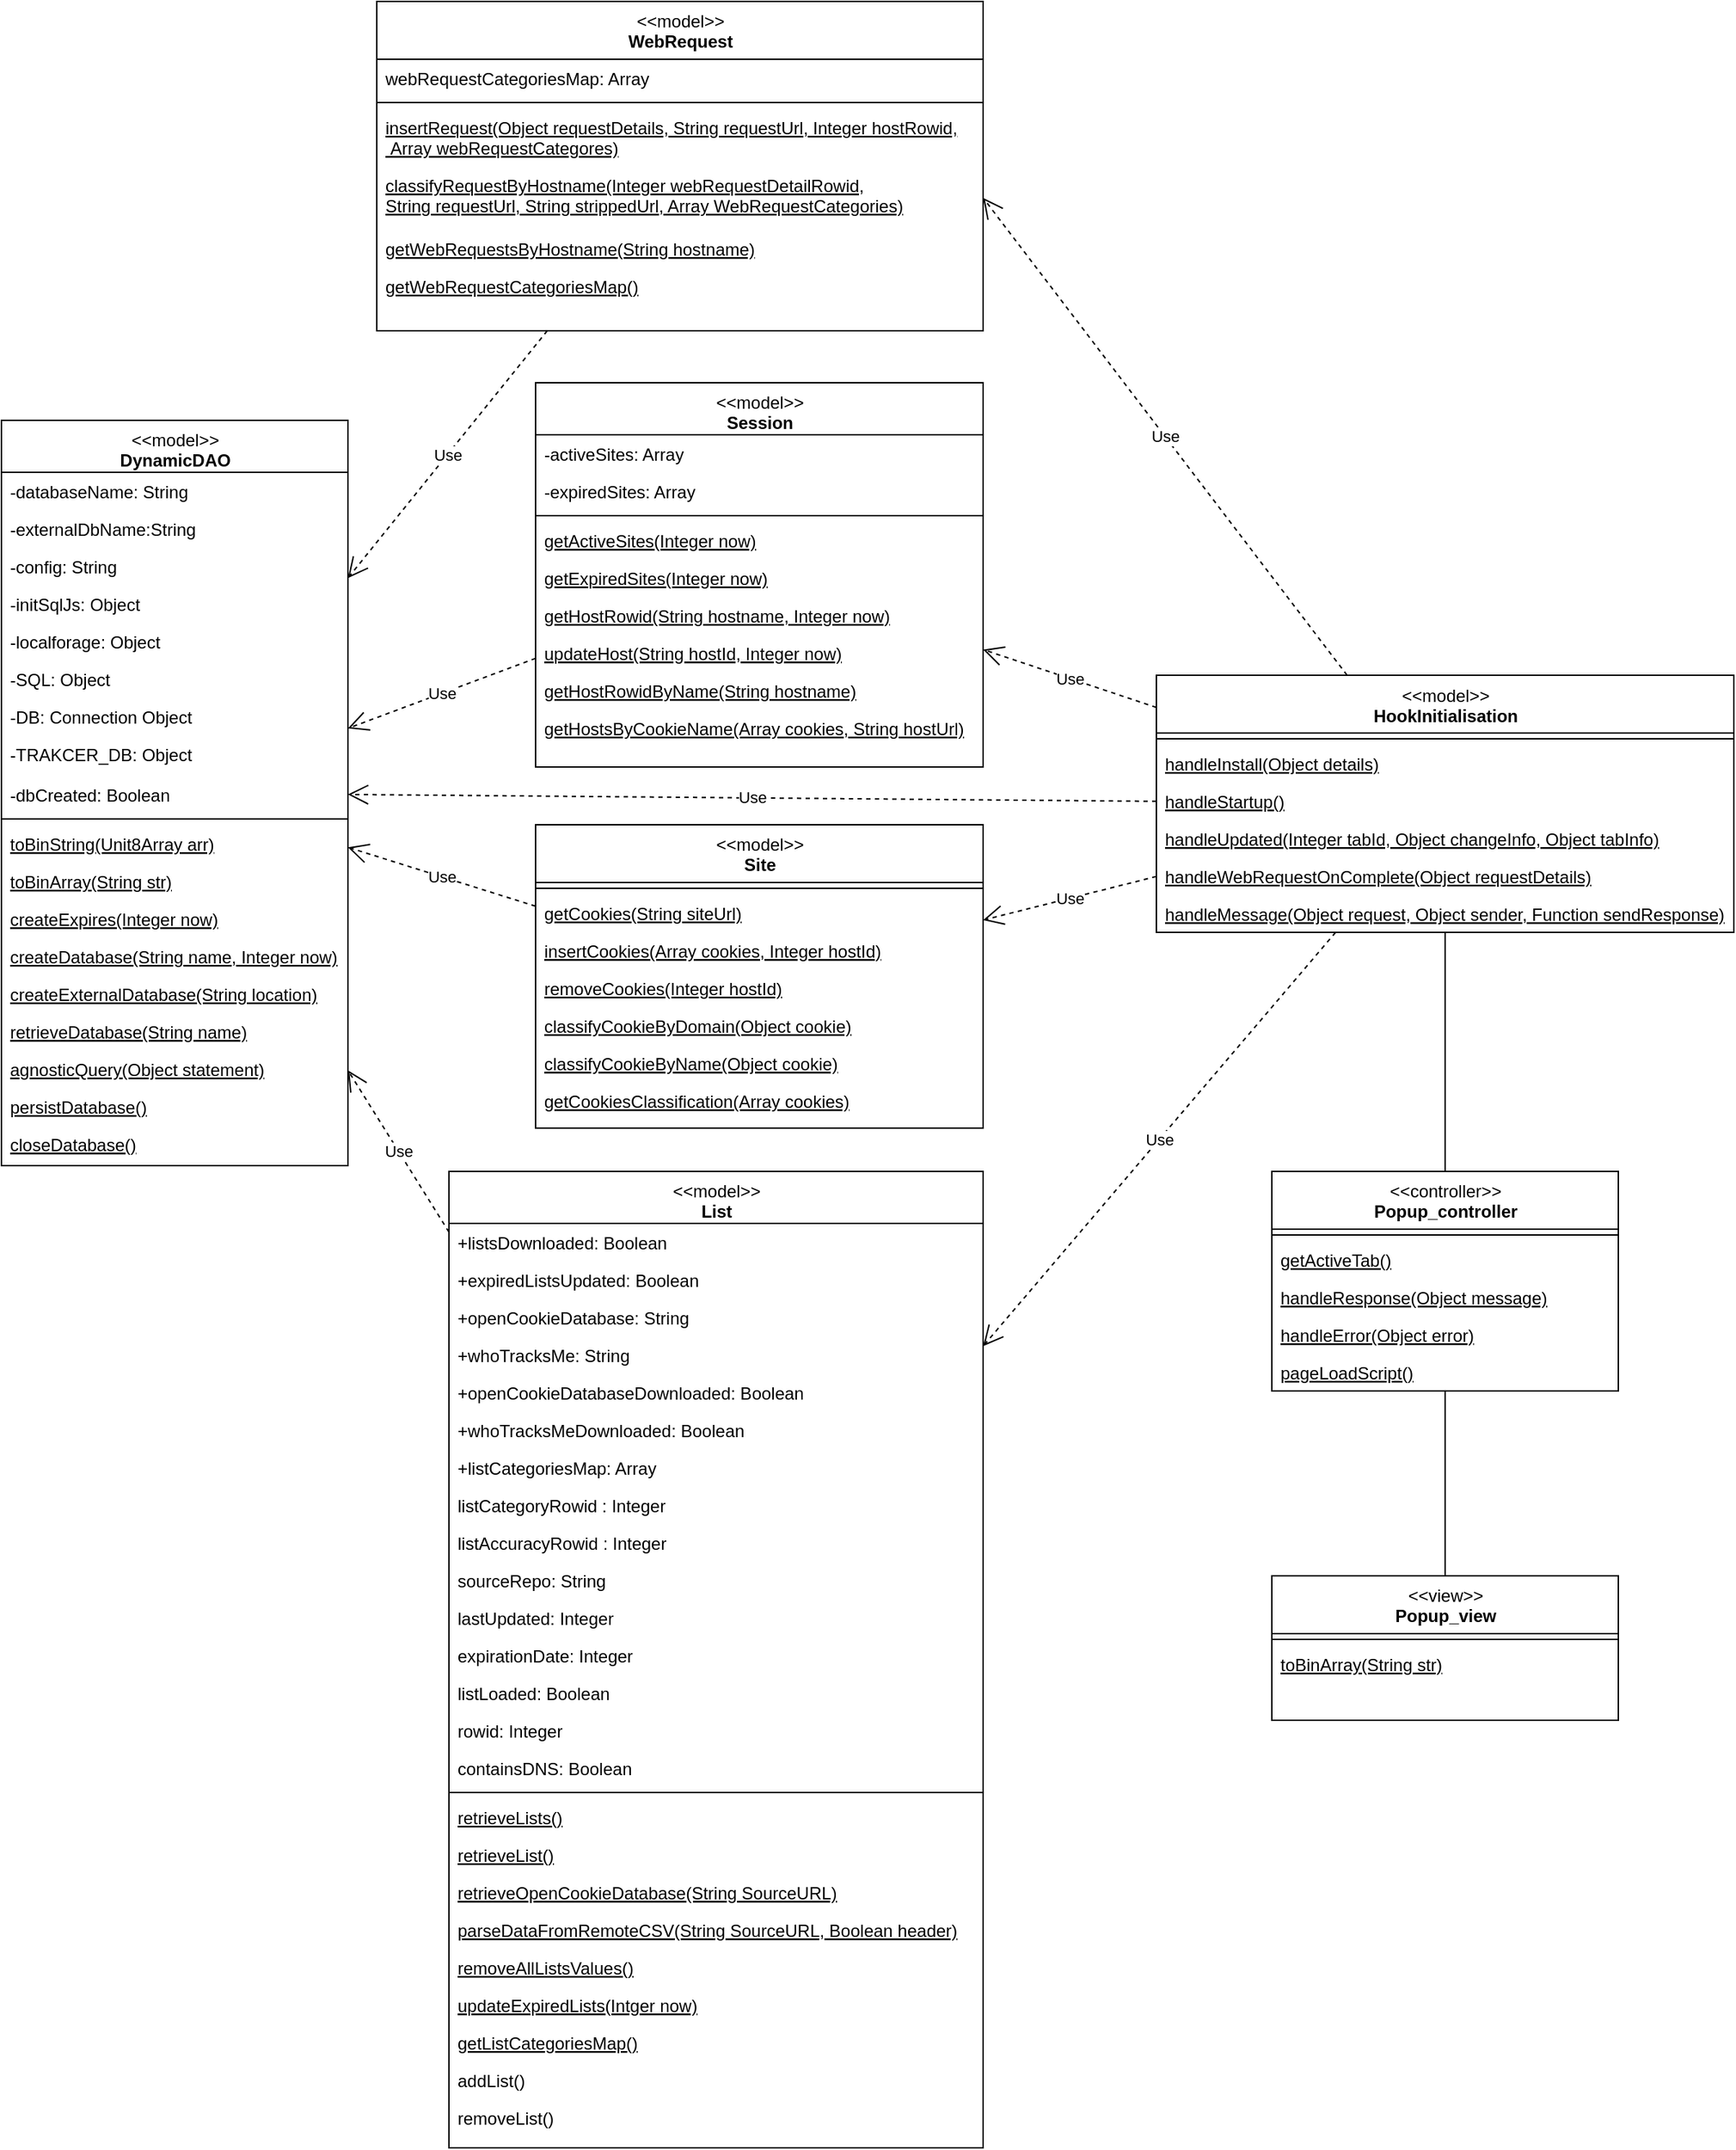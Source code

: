 <mxfile version="14.5.1" type="device"><diagram id="C5RBs43oDa-KdzZeNtuy" name="Page-1"><mxGraphModel dx="3197" dy="2529" grid="1" gridSize="10" guides="1" tooltips="1" connect="1" arrows="1" fold="1" page="1" pageScale="1" pageWidth="827" pageHeight="1169" math="0" shadow="0"><root><mxCell id="WIyWlLk6GJQsqaUBKTNV-0"/><mxCell id="WIyWlLk6GJQsqaUBKTNV-1" parent="WIyWlLk6GJQsqaUBKTNV-0"/><mxCell id="40SnxIBajEHNu3OQ7Fp2-0" value="&amp;lt;&amp;lt;model&amp;gt;&amp;gt;&lt;br&gt;&lt;b&gt;List&lt;/b&gt;" style="swimlane;fontStyle=0;align=center;verticalAlign=top;childLayout=stackLayout;horizontal=1;startSize=36;horizontalStack=0;resizeParent=1;resizeLast=0;collapsible=1;marginBottom=0;rounded=0;shadow=0;strokeWidth=1;html=1;" parent="WIyWlLk6GJQsqaUBKTNV-1" vertex="1"><mxGeometry x="-130" y="560" width="370" height="676" as="geometry"><mxRectangle x="550" y="140" width="160" height="26" as="alternateBounds"/></mxGeometry></mxCell><mxCell id="40SnxIBajEHNu3OQ7Fp2-1" value="+listsDownloaded: Boolean" style="text;align=left;verticalAlign=top;spacingLeft=4;spacingRight=4;overflow=hidden;rotatable=0;points=[[0,0.5],[1,0.5]];portConstraint=eastwest;" parent="40SnxIBajEHNu3OQ7Fp2-0" vertex="1"><mxGeometry y="36" width="370" height="26" as="geometry"/></mxCell><mxCell id="ln08hd-s1slxS4_oEcxe-1" value="+expiredListsUpdated: Boolean" style="text;align=left;verticalAlign=top;spacingLeft=4;spacingRight=4;overflow=hidden;rotatable=0;points=[[0,0.5],[1,0.5]];portConstraint=eastwest;" parent="40SnxIBajEHNu3OQ7Fp2-0" vertex="1"><mxGeometry y="62" width="370" height="26" as="geometry"/></mxCell><mxCell id="ln08hd-s1slxS4_oEcxe-0" value="+openCookieDatabase: String" style="text;align=left;verticalAlign=top;spacingLeft=4;spacingRight=4;overflow=hidden;rotatable=0;points=[[0,0.5],[1,0.5]];portConstraint=eastwest;" parent="40SnxIBajEHNu3OQ7Fp2-0" vertex="1"><mxGeometry y="88" width="370" height="26" as="geometry"/></mxCell><mxCell id="40SnxIBajEHNu3OQ7Fp2-2" value="+whoTracksMe: String" style="text;align=left;verticalAlign=top;spacingLeft=4;spacingRight=4;overflow=hidden;rotatable=0;points=[[0,0.5],[1,0.5]];portConstraint=eastwest;rounded=0;shadow=0;html=0;" parent="40SnxIBajEHNu3OQ7Fp2-0" vertex="1"><mxGeometry y="114" width="370" height="26" as="geometry"/></mxCell><mxCell id="ln08hd-s1slxS4_oEcxe-3" value="+openCookieDatabaseDownloaded: Boolean" style="text;align=left;verticalAlign=top;spacingLeft=4;spacingRight=4;overflow=hidden;rotatable=0;points=[[0,0.5],[1,0.5]];portConstraint=eastwest;rounded=0;shadow=0;html=0;" parent="40SnxIBajEHNu3OQ7Fp2-0" vertex="1"><mxGeometry y="140" width="370" height="26" as="geometry"/></mxCell><mxCell id="40SnxIBajEHNu3OQ7Fp2-3" value="+whoTracksMeDownloaded: Boolean" style="text;align=left;verticalAlign=top;spacingLeft=4;spacingRight=4;overflow=hidden;rotatable=0;points=[[0,0.5],[1,0.5]];portConstraint=eastwest;rounded=0;shadow=0;html=0;" parent="40SnxIBajEHNu3OQ7Fp2-0" vertex="1"><mxGeometry y="166" width="370" height="26" as="geometry"/></mxCell><mxCell id="ln08hd-s1slxS4_oEcxe-4" value="+listCategoriesMap: Array" style="text;align=left;verticalAlign=top;spacingLeft=4;spacingRight=4;overflow=hidden;rotatable=0;points=[[0,0.5],[1,0.5]];portConstraint=eastwest;rounded=0;shadow=0;html=0;" parent="40SnxIBajEHNu3OQ7Fp2-0" vertex="1"><mxGeometry y="192" width="370" height="26" as="geometry"/></mxCell><mxCell id="ln08hd-s1slxS4_oEcxe-29" value="listCategoryRowid : Integer" style="text;align=left;verticalAlign=top;spacingLeft=4;spacingRight=4;overflow=hidden;rotatable=0;points=[[0,0.5],[1,0.5]];portConstraint=eastwest;rounded=0;shadow=0;html=0;" parent="40SnxIBajEHNu3OQ7Fp2-0" vertex="1"><mxGeometry y="218" width="370" height="26" as="geometry"/></mxCell><mxCell id="ln08hd-s1slxS4_oEcxe-30" value="listAccuracyRowid : Integer" style="text;align=left;verticalAlign=top;spacingLeft=4;spacingRight=4;overflow=hidden;rotatable=0;points=[[0,0.5],[1,0.5]];portConstraint=eastwest;rounded=0;shadow=0;html=0;" parent="40SnxIBajEHNu3OQ7Fp2-0" vertex="1"><mxGeometry y="244" width="370" height="26" as="geometry"/></mxCell><mxCell id="ln08hd-s1slxS4_oEcxe-31" value="sourceRepo: String" style="text;align=left;verticalAlign=top;spacingLeft=4;spacingRight=4;overflow=hidden;rotatable=0;points=[[0,0.5],[1,0.5]];portConstraint=eastwest;rounded=0;shadow=0;html=0;" parent="40SnxIBajEHNu3OQ7Fp2-0" vertex="1"><mxGeometry y="270" width="370" height="26" as="geometry"/></mxCell><mxCell id="ln08hd-s1slxS4_oEcxe-32" value="lastUpdated: Integer" style="text;align=left;verticalAlign=top;spacingLeft=4;spacingRight=4;overflow=hidden;rotatable=0;points=[[0,0.5],[1,0.5]];portConstraint=eastwest;rounded=0;shadow=0;html=0;" parent="40SnxIBajEHNu3OQ7Fp2-0" vertex="1"><mxGeometry y="296" width="370" height="26" as="geometry"/></mxCell><mxCell id="ln08hd-s1slxS4_oEcxe-33" value="expirationDate: Integer" style="text;align=left;verticalAlign=top;spacingLeft=4;spacingRight=4;overflow=hidden;rotatable=0;points=[[0,0.5],[1,0.5]];portConstraint=eastwest;rounded=0;shadow=0;html=0;" parent="40SnxIBajEHNu3OQ7Fp2-0" vertex="1"><mxGeometry y="322" width="370" height="26" as="geometry"/></mxCell><mxCell id="ln08hd-s1slxS4_oEcxe-34" value="listLoaded: Boolean" style="text;align=left;verticalAlign=top;spacingLeft=4;spacingRight=4;overflow=hidden;rotatable=0;points=[[0,0.5],[1,0.5]];portConstraint=eastwest;rounded=0;shadow=0;html=0;" parent="40SnxIBajEHNu3OQ7Fp2-0" vertex="1"><mxGeometry y="348" width="370" height="26" as="geometry"/></mxCell><mxCell id="ln08hd-s1slxS4_oEcxe-35" value="rowid: Integer" style="text;align=left;verticalAlign=top;spacingLeft=4;spacingRight=4;overflow=hidden;rotatable=0;points=[[0,0.5],[1,0.5]];portConstraint=eastwest;rounded=0;shadow=0;html=0;" parent="40SnxIBajEHNu3OQ7Fp2-0" vertex="1"><mxGeometry y="374" width="370" height="26" as="geometry"/></mxCell><mxCell id="ln08hd-s1slxS4_oEcxe-36" value="containsDNS: Boolean" style="text;align=left;verticalAlign=top;spacingLeft=4;spacingRight=4;overflow=hidden;rotatable=0;points=[[0,0.5],[1,0.5]];portConstraint=eastwest;rounded=0;shadow=0;html=0;" parent="40SnxIBajEHNu3OQ7Fp2-0" vertex="1"><mxGeometry y="400" width="370" height="26" as="geometry"/></mxCell><mxCell id="40SnxIBajEHNu3OQ7Fp2-6" value="" style="line;html=1;strokeWidth=1;align=left;verticalAlign=middle;spacingTop=-1;spacingLeft=3;spacingRight=3;rotatable=0;labelPosition=right;points=[];portConstraint=eastwest;" parent="40SnxIBajEHNu3OQ7Fp2-0" vertex="1"><mxGeometry y="426" width="370" height="8" as="geometry"/></mxCell><mxCell id="40SnxIBajEHNu3OQ7Fp2-7" value="retrieveLists()" style="text;align=left;verticalAlign=top;spacingLeft=4;spacingRight=4;overflow=hidden;rotatable=0;points=[[0,0.5],[1,0.5]];portConstraint=eastwest;fontStyle=4" parent="40SnxIBajEHNu3OQ7Fp2-0" vertex="1"><mxGeometry y="434" width="370" height="26" as="geometry"/></mxCell><mxCell id="40SnxIBajEHNu3OQ7Fp2-9" value="retrieveList()" style="text;align=left;verticalAlign=top;spacingLeft=4;spacingRight=4;overflow=hidden;rotatable=0;points=[[0,0.5],[1,0.5]];portConstraint=eastwest;fontStyle=4" parent="40SnxIBajEHNu3OQ7Fp2-0" vertex="1"><mxGeometry y="460" width="370" height="26" as="geometry"/></mxCell><mxCell id="ln08hd-s1slxS4_oEcxe-5" value="retrieveOpenCookieDatabase(String SourceURL)" style="text;align=left;verticalAlign=top;spacingLeft=4;spacingRight=4;overflow=hidden;rotatable=0;points=[[0,0.5],[1,0.5]];portConstraint=eastwest;fontStyle=4" parent="40SnxIBajEHNu3OQ7Fp2-0" vertex="1"><mxGeometry y="486" width="370" height="26" as="geometry"/></mxCell><mxCell id="40SnxIBajEHNu3OQ7Fp2-8" value="parseDataFromRemoteCSV(String SourceURL, Boolean header)" style="text;align=left;verticalAlign=top;spacingLeft=4;spacingRight=4;overflow=hidden;rotatable=0;points=[[0,0.5],[1,0.5]];portConstraint=eastwest;fontStyle=4" parent="40SnxIBajEHNu3OQ7Fp2-0" vertex="1"><mxGeometry y="512" width="370" height="26" as="geometry"/></mxCell><mxCell id="ln08hd-s1slxS4_oEcxe-6" value="removeAllListsValues()" style="text;align=left;verticalAlign=top;spacingLeft=4;spacingRight=4;overflow=hidden;rotatable=0;points=[[0,0.5],[1,0.5]];portConstraint=eastwest;fontStyle=4" parent="40SnxIBajEHNu3OQ7Fp2-0" vertex="1"><mxGeometry y="538" width="370" height="26" as="geometry"/></mxCell><mxCell id="40SnxIBajEHNu3OQ7Fp2-10" value="updateExpiredLists(Intger now)" style="text;align=left;verticalAlign=top;spacingLeft=4;spacingRight=4;overflow=hidden;rotatable=0;points=[[0,0.5],[1,0.5]];portConstraint=eastwest;fontStyle=4" parent="40SnxIBajEHNu3OQ7Fp2-0" vertex="1"><mxGeometry y="564" width="370" height="26" as="geometry"/></mxCell><mxCell id="40SnxIBajEHNu3OQ7Fp2-12" value="getListCategoriesMap()" style="text;align=left;verticalAlign=top;spacingLeft=4;spacingRight=4;overflow=hidden;rotatable=0;points=[[0,0.5],[1,0.5]];portConstraint=eastwest;fontStyle=4" parent="40SnxIBajEHNu3OQ7Fp2-0" vertex="1"><mxGeometry y="590" width="370" height="26" as="geometry"/></mxCell><mxCell id="ln08hd-s1slxS4_oEcxe-7" value="addList()" style="text;align=left;verticalAlign=top;spacingLeft=4;spacingRight=4;overflow=hidden;rotatable=0;points=[[0,0.5],[1,0.5]];portConstraint=eastwest;fontStyle=0" parent="40SnxIBajEHNu3OQ7Fp2-0" vertex="1"><mxGeometry y="616" width="370" height="26" as="geometry"/></mxCell><mxCell id="ln08hd-s1slxS4_oEcxe-8" value="removeList()" style="text;align=left;verticalAlign=top;spacingLeft=4;spacingRight=4;overflow=hidden;rotatable=0;points=[[0,0.5],[1,0.5]];portConstraint=eastwest;fontStyle=0" parent="40SnxIBajEHNu3OQ7Fp2-0" vertex="1"><mxGeometry y="642" width="370" height="26" as="geometry"/></mxCell><mxCell id="ln08hd-s1slxS4_oEcxe-9" value="&amp;lt;&amp;lt;model&amp;gt;&amp;gt;&lt;br&gt;&lt;b&gt;DynamicDAO&lt;/b&gt;" style="swimlane;fontStyle=0;align=center;verticalAlign=top;childLayout=stackLayout;horizontal=1;startSize=36;horizontalStack=0;resizeParent=1;resizeLast=0;collapsible=1;marginBottom=0;rounded=0;shadow=0;strokeWidth=1;html=1;" parent="WIyWlLk6GJQsqaUBKTNV-1" vertex="1"><mxGeometry x="-440" y="40" width="240" height="516" as="geometry"><mxRectangle x="550" y="140" width="160" height="26" as="alternateBounds"/></mxGeometry></mxCell><mxCell id="ln08hd-s1slxS4_oEcxe-10" value="-databaseName: String" style="text;align=left;verticalAlign=top;spacingLeft=4;spacingRight=4;overflow=hidden;rotatable=0;points=[[0,0.5],[1,0.5]];portConstraint=eastwest;" parent="ln08hd-s1slxS4_oEcxe-9" vertex="1"><mxGeometry y="36" width="240" height="26" as="geometry"/></mxCell><mxCell id="ln08hd-s1slxS4_oEcxe-11" value="-externalDbName:String" style="text;align=left;verticalAlign=top;spacingLeft=4;spacingRight=4;overflow=hidden;rotatable=0;points=[[0,0.5],[1,0.5]];portConstraint=eastwest;" parent="ln08hd-s1slxS4_oEcxe-9" vertex="1"><mxGeometry y="62" width="240" height="26" as="geometry"/></mxCell><mxCell id="ln08hd-s1slxS4_oEcxe-12" value="-config: String" style="text;align=left;verticalAlign=top;spacingLeft=4;spacingRight=4;overflow=hidden;rotatable=0;points=[[0,0.5],[1,0.5]];portConstraint=eastwest;" parent="ln08hd-s1slxS4_oEcxe-9" vertex="1"><mxGeometry y="88" width="240" height="26" as="geometry"/></mxCell><mxCell id="ln08hd-s1slxS4_oEcxe-13" value="-initSqlJs: Object" style="text;align=left;verticalAlign=top;spacingLeft=4;spacingRight=4;overflow=hidden;rotatable=0;points=[[0,0.5],[1,0.5]];portConstraint=eastwest;rounded=0;shadow=0;html=0;" parent="ln08hd-s1slxS4_oEcxe-9" vertex="1"><mxGeometry y="114" width="240" height="26" as="geometry"/></mxCell><mxCell id="ln08hd-s1slxS4_oEcxe-14" value="-localforage: Object" style="text;align=left;verticalAlign=top;spacingLeft=4;spacingRight=4;overflow=hidden;rotatable=0;points=[[0,0.5],[1,0.5]];portConstraint=eastwest;rounded=0;shadow=0;html=0;" parent="ln08hd-s1slxS4_oEcxe-9" vertex="1"><mxGeometry y="140" width="240" height="26" as="geometry"/></mxCell><mxCell id="ln08hd-s1slxS4_oEcxe-15" value="-SQL: Object" style="text;align=left;verticalAlign=top;spacingLeft=4;spacingRight=4;overflow=hidden;rotatable=0;points=[[0,0.5],[1,0.5]];portConstraint=eastwest;rounded=0;shadow=0;html=0;" parent="ln08hd-s1slxS4_oEcxe-9" vertex="1"><mxGeometry y="166" width="240" height="26" as="geometry"/></mxCell><mxCell id="ln08hd-s1slxS4_oEcxe-16" value="-DB: Connection Object" style="text;align=left;verticalAlign=top;spacingLeft=4;spacingRight=4;overflow=hidden;rotatable=0;points=[[0,0.5],[1,0.5]];portConstraint=eastwest;rounded=0;shadow=0;html=0;" parent="ln08hd-s1slxS4_oEcxe-9" vertex="1"><mxGeometry y="192" width="240" height="26" as="geometry"/></mxCell><mxCell id="ln08hd-s1slxS4_oEcxe-17" value="-TRAKCER_DB: Object" style="text;align=left;verticalAlign=top;spacingLeft=4;spacingRight=4;overflow=hidden;rotatable=0;points=[[0,0.5],[1,0.5]];portConstraint=eastwest;rounded=0;shadow=0;html=0;" parent="ln08hd-s1slxS4_oEcxe-9" vertex="1"><mxGeometry y="218" width="240" height="28" as="geometry"/></mxCell><mxCell id="ln08hd-s1slxS4_oEcxe-18" value="-dbCreated: Boolean" style="text;align=left;verticalAlign=top;spacingLeft=4;spacingRight=4;overflow=hidden;rotatable=0;points=[[0,0.5],[1,0.5]];portConstraint=eastwest;rounded=0;shadow=0;html=0;" parent="ln08hd-s1slxS4_oEcxe-9" vertex="1"><mxGeometry y="246" width="240" height="26" as="geometry"/></mxCell><mxCell id="ln08hd-s1slxS4_oEcxe-19" value="" style="line;html=1;strokeWidth=1;align=left;verticalAlign=middle;spacingTop=-1;spacingLeft=3;spacingRight=3;rotatable=0;labelPosition=right;points=[];portConstraint=eastwest;" parent="ln08hd-s1slxS4_oEcxe-9" vertex="1"><mxGeometry y="272" width="240" height="8" as="geometry"/></mxCell><mxCell id="ln08hd-s1slxS4_oEcxe-20" value="toBinString(Unit8Array arr)" style="text;align=left;verticalAlign=top;spacingLeft=4;spacingRight=4;overflow=hidden;rotatable=0;points=[[0,0.5],[1,0.5]];portConstraint=eastwest;fontStyle=4" parent="ln08hd-s1slxS4_oEcxe-9" vertex="1"><mxGeometry y="280" width="240" height="26" as="geometry"/></mxCell><mxCell id="ln08hd-s1slxS4_oEcxe-21" value="toBinArray(String str)" style="text;align=left;verticalAlign=top;spacingLeft=4;spacingRight=4;overflow=hidden;rotatable=0;points=[[0,0.5],[1,0.5]];portConstraint=eastwest;fontStyle=4" parent="ln08hd-s1slxS4_oEcxe-9" vertex="1"><mxGeometry y="306" width="240" height="26" as="geometry"/></mxCell><mxCell id="ln08hd-s1slxS4_oEcxe-22" value="createExpires(Integer now)" style="text;align=left;verticalAlign=top;spacingLeft=4;spacingRight=4;overflow=hidden;rotatable=0;points=[[0,0.5],[1,0.5]];portConstraint=eastwest;fontStyle=4" parent="ln08hd-s1slxS4_oEcxe-9" vertex="1"><mxGeometry y="332" width="240" height="26" as="geometry"/></mxCell><mxCell id="ln08hd-s1slxS4_oEcxe-23" value="createDatabase(String name, Integer now)" style="text;align=left;verticalAlign=top;spacingLeft=4;spacingRight=4;overflow=hidden;rotatable=0;points=[[0,0.5],[1,0.5]];portConstraint=eastwest;fontStyle=4" parent="ln08hd-s1slxS4_oEcxe-9" vertex="1"><mxGeometry y="358" width="240" height="26" as="geometry"/></mxCell><mxCell id="ln08hd-s1slxS4_oEcxe-24" value="createExternalDatabase(String location)" style="text;align=left;verticalAlign=top;spacingLeft=4;spacingRight=4;overflow=hidden;rotatable=0;points=[[0,0.5],[1,0.5]];portConstraint=eastwest;fontStyle=4" parent="ln08hd-s1slxS4_oEcxe-9" vertex="1"><mxGeometry y="384" width="240" height="26" as="geometry"/></mxCell><mxCell id="ln08hd-s1slxS4_oEcxe-25" value="retrieveDatabase(String name)" style="text;align=left;verticalAlign=top;spacingLeft=4;spacingRight=4;overflow=hidden;rotatable=0;points=[[0,0.5],[1,0.5]];portConstraint=eastwest;fontStyle=4" parent="ln08hd-s1slxS4_oEcxe-9" vertex="1"><mxGeometry y="410" width="240" height="26" as="geometry"/></mxCell><mxCell id="ln08hd-s1slxS4_oEcxe-26" value="agnosticQuery(Object statement)" style="text;align=left;verticalAlign=top;spacingLeft=4;spacingRight=4;overflow=hidden;rotatable=0;points=[[0,0.5],[1,0.5]];portConstraint=eastwest;fontStyle=4" parent="ln08hd-s1slxS4_oEcxe-9" vertex="1"><mxGeometry y="436" width="240" height="26" as="geometry"/></mxCell><mxCell id="ln08hd-s1slxS4_oEcxe-27" value="persistDatabase()" style="text;align=left;verticalAlign=top;spacingLeft=4;spacingRight=4;overflow=hidden;rotatable=0;points=[[0,0.5],[1,0.5]];portConstraint=eastwest;fontStyle=4" parent="ln08hd-s1slxS4_oEcxe-9" vertex="1"><mxGeometry y="462" width="240" height="26" as="geometry"/></mxCell><mxCell id="ln08hd-s1slxS4_oEcxe-28" value="closeDatabase()" style="text;align=left;verticalAlign=top;spacingLeft=4;spacingRight=4;overflow=hidden;rotatable=0;points=[[0,0.5],[1,0.5]];portConstraint=eastwest;fontStyle=4" parent="ln08hd-s1slxS4_oEcxe-9" vertex="1"><mxGeometry y="488" width="240" height="26" as="geometry"/></mxCell><mxCell id="ln08hd-s1slxS4_oEcxe-37" value="&amp;lt;&amp;lt;model&amp;gt;&amp;gt;&lt;br&gt;&lt;b&gt;Session&lt;/b&gt;" style="swimlane;fontStyle=0;align=center;verticalAlign=top;childLayout=stackLayout;horizontal=1;startSize=36;horizontalStack=0;resizeParent=1;resizeLast=0;collapsible=1;marginBottom=0;rounded=0;shadow=0;strokeWidth=1;html=1;" parent="WIyWlLk6GJQsqaUBKTNV-1" vertex="1"><mxGeometry x="-70" y="14" width="310" height="266" as="geometry"><mxRectangle x="550" y="140" width="160" height="26" as="alternateBounds"/></mxGeometry></mxCell><mxCell id="ln08hd-s1slxS4_oEcxe-39" value="-activeSites: Array" style="text;align=left;verticalAlign=top;spacingLeft=4;spacingRight=4;overflow=hidden;rotatable=0;points=[[0,0.5],[1,0.5]];portConstraint=eastwest;" parent="ln08hd-s1slxS4_oEcxe-37" vertex="1"><mxGeometry y="36" width="310" height="26" as="geometry"/></mxCell><mxCell id="ln08hd-s1slxS4_oEcxe-40" value="-expiredSites: Array" style="text;align=left;verticalAlign=top;spacingLeft=4;spacingRight=4;overflow=hidden;rotatable=0;points=[[0,0.5],[1,0.5]];portConstraint=eastwest;" parent="ln08hd-s1slxS4_oEcxe-37" vertex="1"><mxGeometry y="62" width="310" height="26" as="geometry"/></mxCell><mxCell id="ln08hd-s1slxS4_oEcxe-47" value="" style="line;html=1;strokeWidth=1;align=left;verticalAlign=middle;spacingTop=-1;spacingLeft=3;spacingRight=3;rotatable=0;labelPosition=right;points=[];portConstraint=eastwest;" parent="ln08hd-s1slxS4_oEcxe-37" vertex="1"><mxGeometry y="88" width="310" height="8" as="geometry"/></mxCell><mxCell id="ln08hd-s1slxS4_oEcxe-48" value="getActiveSites(Integer now)" style="text;align=left;verticalAlign=top;spacingLeft=4;spacingRight=4;overflow=hidden;rotatable=0;points=[[0,0.5],[1,0.5]];portConstraint=eastwest;fontStyle=4" parent="ln08hd-s1slxS4_oEcxe-37" vertex="1"><mxGeometry y="96" width="310" height="26" as="geometry"/></mxCell><mxCell id="ln08hd-s1slxS4_oEcxe-49" value="getExpiredSites(Integer now)" style="text;align=left;verticalAlign=top;spacingLeft=4;spacingRight=4;overflow=hidden;rotatable=0;points=[[0,0.5],[1,0.5]];portConstraint=eastwest;fontStyle=4" parent="ln08hd-s1slxS4_oEcxe-37" vertex="1"><mxGeometry y="122" width="310" height="26" as="geometry"/></mxCell><mxCell id="ln08hd-s1slxS4_oEcxe-50" value="getHostRowid(String hostname, Integer now)" style="text;align=left;verticalAlign=top;spacingLeft=4;spacingRight=4;overflow=hidden;rotatable=0;points=[[0,0.5],[1,0.5]];portConstraint=eastwest;fontStyle=4" parent="ln08hd-s1slxS4_oEcxe-37" vertex="1"><mxGeometry y="148" width="310" height="26" as="geometry"/></mxCell><mxCell id="ln08hd-s1slxS4_oEcxe-51" value="updateHost(String hostId, Integer now)" style="text;align=left;verticalAlign=top;spacingLeft=4;spacingRight=4;overflow=hidden;rotatable=0;points=[[0,0.5],[1,0.5]];portConstraint=eastwest;fontStyle=4" parent="ln08hd-s1slxS4_oEcxe-37" vertex="1"><mxGeometry y="174" width="310" height="26" as="geometry"/></mxCell><mxCell id="ln08hd-s1slxS4_oEcxe-52" value="getHostRowidByName(String hostname)" style="text;align=left;verticalAlign=top;spacingLeft=4;spacingRight=4;overflow=hidden;rotatable=0;points=[[0,0.5],[1,0.5]];portConstraint=eastwest;fontStyle=4" parent="ln08hd-s1slxS4_oEcxe-37" vertex="1"><mxGeometry y="200" width="310" height="26" as="geometry"/></mxCell><mxCell id="ln08hd-s1slxS4_oEcxe-53" value="getHostsByCookieName(Array cookies, String hostUrl)" style="text;align=left;verticalAlign=top;spacingLeft=4;spacingRight=4;overflow=hidden;rotatable=0;points=[[0,0.5],[1,0.5]];portConstraint=eastwest;fontStyle=4" parent="ln08hd-s1slxS4_oEcxe-37" vertex="1"><mxGeometry y="226" width="310" height="26" as="geometry"/></mxCell><mxCell id="ln08hd-s1slxS4_oEcxe-57" value="&amp;lt;&amp;lt;model&amp;gt;&amp;gt;&lt;br&gt;&lt;b&gt;Site&lt;/b&gt;" style="swimlane;fontStyle=0;align=center;verticalAlign=top;childLayout=stackLayout;horizontal=1;startSize=40;horizontalStack=0;resizeParent=1;resizeLast=0;collapsible=1;marginBottom=0;rounded=0;shadow=0;strokeWidth=1;html=1;" parent="WIyWlLk6GJQsqaUBKTNV-1" vertex="1"><mxGeometry x="-70" y="320" width="310" height="210" as="geometry"><mxRectangle x="550" y="140" width="160" height="26" as="alternateBounds"/></mxGeometry></mxCell><mxCell id="ln08hd-s1slxS4_oEcxe-60" value="" style="line;html=1;strokeWidth=1;align=left;verticalAlign=middle;spacingTop=-1;spacingLeft=3;spacingRight=3;rotatable=0;labelPosition=right;points=[];portConstraint=eastwest;" parent="ln08hd-s1slxS4_oEcxe-57" vertex="1"><mxGeometry y="40" width="310" height="8" as="geometry"/></mxCell><mxCell id="ln08hd-s1slxS4_oEcxe-61" value="getCookies(String siteUrl)" style="text;align=left;verticalAlign=top;spacingLeft=4;spacingRight=4;overflow=hidden;rotatable=0;points=[[0,0.5],[1,0.5]];portConstraint=eastwest;fontStyle=4" parent="ln08hd-s1slxS4_oEcxe-57" vertex="1"><mxGeometry y="48" width="310" height="26" as="geometry"/></mxCell><mxCell id="ln08hd-s1slxS4_oEcxe-62" value="insertCookies(Array cookies, Integer hostId)" style="text;align=left;verticalAlign=top;spacingLeft=4;spacingRight=4;overflow=hidden;rotatable=0;points=[[0,0.5],[1,0.5]];portConstraint=eastwest;fontStyle=4" parent="ln08hd-s1slxS4_oEcxe-57" vertex="1"><mxGeometry y="74" width="310" height="26" as="geometry"/></mxCell><mxCell id="ln08hd-s1slxS4_oEcxe-63" value="removeCookies(Integer hostId)" style="text;align=left;verticalAlign=top;spacingLeft=4;spacingRight=4;overflow=hidden;rotatable=0;points=[[0,0.5],[1,0.5]];portConstraint=eastwest;fontStyle=4" parent="ln08hd-s1slxS4_oEcxe-57" vertex="1"><mxGeometry y="100" width="310" height="26" as="geometry"/></mxCell><mxCell id="ln08hd-s1slxS4_oEcxe-64" value="classifyCookieByDomain(Object cookie)" style="text;align=left;verticalAlign=top;spacingLeft=4;spacingRight=4;overflow=hidden;rotatable=0;points=[[0,0.5],[1,0.5]];portConstraint=eastwest;fontStyle=4" parent="ln08hd-s1slxS4_oEcxe-57" vertex="1"><mxGeometry y="126" width="310" height="26" as="geometry"/></mxCell><mxCell id="ln08hd-s1slxS4_oEcxe-65" value="classifyCookieByName(Object cookie)" style="text;align=left;verticalAlign=top;spacingLeft=4;spacingRight=4;overflow=hidden;rotatable=0;points=[[0,0.5],[1,0.5]];portConstraint=eastwest;fontStyle=4" parent="ln08hd-s1slxS4_oEcxe-57" vertex="1"><mxGeometry y="152" width="310" height="26" as="geometry"/></mxCell><mxCell id="ln08hd-s1slxS4_oEcxe-66" value="getCookiesClassification(Array cookies)" style="text;align=left;verticalAlign=top;spacingLeft=4;spacingRight=4;overflow=hidden;rotatable=0;points=[[0,0.5],[1,0.5]];portConstraint=eastwest;fontStyle=4" parent="ln08hd-s1slxS4_oEcxe-57" vertex="1"><mxGeometry y="178" width="310" height="26" as="geometry"/></mxCell><mxCell id="ln08hd-s1slxS4_oEcxe-67" value="&amp;lt;&amp;lt;model&amp;gt;&amp;gt;&lt;br&gt;&lt;b&gt;WebRequest&lt;/b&gt;" style="swimlane;fontStyle=0;align=center;verticalAlign=top;childLayout=stackLayout;horizontal=1;startSize=40;horizontalStack=0;resizeParent=1;resizeLast=0;collapsible=1;marginBottom=0;rounded=0;shadow=0;strokeWidth=1;html=1;" parent="WIyWlLk6GJQsqaUBKTNV-1" vertex="1"><mxGeometry x="-180" y="-250" width="420" height="228" as="geometry"><mxRectangle x="550" y="140" width="160" height="26" as="alternateBounds"/></mxGeometry></mxCell><mxCell id="ln08hd-s1slxS4_oEcxe-69" value="webRequestCategoriesMap: Array" style="text;align=left;verticalAlign=top;spacingLeft=4;spacingRight=4;overflow=hidden;rotatable=0;points=[[0,0.5],[1,0.5]];portConstraint=eastwest;" parent="ln08hd-s1slxS4_oEcxe-67" vertex="1"><mxGeometry y="40" width="420" height="26" as="geometry"/></mxCell><mxCell id="ln08hd-s1slxS4_oEcxe-68" value="" style="line;html=1;strokeWidth=1;align=left;verticalAlign=middle;spacingTop=-1;spacingLeft=3;spacingRight=3;rotatable=0;labelPosition=right;points=[];portConstraint=eastwest;" parent="ln08hd-s1slxS4_oEcxe-67" vertex="1"><mxGeometry y="66" width="420" height="8" as="geometry"/></mxCell><mxCell id="ln08hd-s1slxS4_oEcxe-70" value="insertRequest(Object requestDetails, String requestUrl, Integer hostRowid,&#10; Array webRequestCategores)" style="text;align=left;verticalAlign=top;spacingLeft=4;spacingRight=4;overflow=hidden;rotatable=0;points=[[0,0.5],[1,0.5]];portConstraint=eastwest;fontStyle=4" parent="ln08hd-s1slxS4_oEcxe-67" vertex="1"><mxGeometry y="74" width="420" height="40" as="geometry"/></mxCell><mxCell id="ln08hd-s1slxS4_oEcxe-71" value="classifyRequestByHostname(Integer webRequestDetailRowid, &#10;String requestUrl, String strippedUrl, Array WebRequestCategories)" style="text;align=left;verticalAlign=top;spacingLeft=4;spacingRight=4;overflow=hidden;rotatable=0;points=[[0,0.5],[1,0.5]];portConstraint=eastwest;fontStyle=4" parent="ln08hd-s1slxS4_oEcxe-67" vertex="1"><mxGeometry y="114" width="420" height="44" as="geometry"/></mxCell><mxCell id="ln08hd-s1slxS4_oEcxe-76" value="getWebRequestsByHostname(String hostname)" style="text;align=left;verticalAlign=top;spacingLeft=4;spacingRight=4;overflow=hidden;rotatable=0;points=[[0,0.5],[1,0.5]];portConstraint=eastwest;fontStyle=4" parent="ln08hd-s1slxS4_oEcxe-67" vertex="1"><mxGeometry y="158" width="420" height="26" as="geometry"/></mxCell><mxCell id="ln08hd-s1slxS4_oEcxe-75" value="getWebRequestCategoriesMap()" style="text;align=left;verticalAlign=top;spacingLeft=4;spacingRight=4;overflow=hidden;rotatable=0;points=[[0,0.5],[1,0.5]];portConstraint=eastwest;fontStyle=4" parent="ln08hd-s1slxS4_oEcxe-67" vertex="1"><mxGeometry y="184" width="420" height="44" as="geometry"/></mxCell><mxCell id="ln08hd-s1slxS4_oEcxe-83" value="Use" style="endArrow=open;endSize=12;dashed=1;html=1;" parent="WIyWlLk6GJQsqaUBKTNV-1" source="40SnxIBajEHNu3OQ7Fp2-0" target="ln08hd-s1slxS4_oEcxe-9" edge="1"><mxGeometry width="160" relative="1" as="geometry"><mxPoint x="-340" y="420" as="sourcePoint"/><mxPoint x="-180" y="420" as="targetPoint"/></mxGeometry></mxCell><mxCell id="ln08hd-s1slxS4_oEcxe-84" value="Use" style="endArrow=open;endSize=12;dashed=1;html=1;" parent="WIyWlLk6GJQsqaUBKTNV-1" source="ln08hd-s1slxS4_oEcxe-67" target="ln08hd-s1slxS4_oEcxe-9" edge="1"><mxGeometry width="160" relative="1" as="geometry"><mxPoint x="-600" y="599.492" as="sourcePoint"/><mxPoint x="-400" y="568.997" as="targetPoint"/></mxGeometry></mxCell><mxCell id="ln08hd-s1slxS4_oEcxe-85" value="Use" style="endArrow=open;endSize=12;dashed=1;html=1;" parent="WIyWlLk6GJQsqaUBKTNV-1" source="ln08hd-s1slxS4_oEcxe-57" target="ln08hd-s1slxS4_oEcxe-9" edge="1"><mxGeometry width="160" relative="1" as="geometry"><mxPoint x="-310" y="650.0" as="sourcePoint"/><mxPoint x="-310" y="558" as="targetPoint"/></mxGeometry></mxCell><mxCell id="ln08hd-s1slxS4_oEcxe-86" value="Use" style="endArrow=open;endSize=12;dashed=1;html=1;" parent="WIyWlLk6GJQsqaUBKTNV-1" source="ln08hd-s1slxS4_oEcxe-37" target="ln08hd-s1slxS4_oEcxe-9" edge="1"><mxGeometry width="160" relative="1" as="geometry"><mxPoint x="10.0" y="416.484" as="sourcePoint"/><mxPoint x="-190" y="347.432" as="targetPoint"/></mxGeometry></mxCell><mxCell id="d9c4jRA5sniFx3PQnM0J-0" value="&amp;lt;&amp;lt;model&amp;gt;&amp;gt;&lt;br&gt;&lt;b&gt;HookInitialisation&lt;/b&gt;" style="swimlane;fontStyle=0;align=center;verticalAlign=top;childLayout=stackLayout;horizontal=1;startSize=40;horizontalStack=0;resizeParent=1;resizeLast=0;collapsible=1;marginBottom=0;rounded=0;shadow=0;strokeWidth=1;html=1;" parent="WIyWlLk6GJQsqaUBKTNV-1" vertex="1"><mxGeometry x="360" y="216.5" width="400" height="178" as="geometry"><mxRectangle x="550" y="140" width="160" height="26" as="alternateBounds"/></mxGeometry></mxCell><mxCell id="d9c4jRA5sniFx3PQnM0J-1" value="" style="line;html=1;strokeWidth=1;align=left;verticalAlign=middle;spacingTop=-1;spacingLeft=3;spacingRight=3;rotatable=0;labelPosition=right;points=[];portConstraint=eastwest;" parent="d9c4jRA5sniFx3PQnM0J-0" vertex="1"><mxGeometry y="40" width="400" height="8" as="geometry"/></mxCell><mxCell id="d9c4jRA5sniFx3PQnM0J-2" value="handleInstall(Object details)" style="text;align=left;verticalAlign=top;spacingLeft=4;spacingRight=4;overflow=hidden;rotatable=0;points=[[0,0.5],[1,0.5]];portConstraint=eastwest;fontStyle=4" parent="d9c4jRA5sniFx3PQnM0J-0" vertex="1"><mxGeometry y="48" width="400" height="26" as="geometry"/></mxCell><mxCell id="d9c4jRA5sniFx3PQnM0J-3" value="handleStartup()" style="text;align=left;verticalAlign=top;spacingLeft=4;spacingRight=4;overflow=hidden;rotatable=0;points=[[0,0.5],[1,0.5]];portConstraint=eastwest;fontStyle=4" parent="d9c4jRA5sniFx3PQnM0J-0" vertex="1"><mxGeometry y="74" width="400" height="26" as="geometry"/></mxCell><mxCell id="d9c4jRA5sniFx3PQnM0J-4" value="handleUpdated(Integer tabId, Object changeInfo, Object tabInfo)" style="text;align=left;verticalAlign=top;spacingLeft=4;spacingRight=4;overflow=hidden;rotatable=0;points=[[0,0.5],[1,0.5]];portConstraint=eastwest;fontStyle=4" parent="d9c4jRA5sniFx3PQnM0J-0" vertex="1"><mxGeometry y="100" width="400" height="26" as="geometry"/></mxCell><mxCell id="d9c4jRA5sniFx3PQnM0J-5" value="handleWebRequestOnComplete(Object requestDetails)" style="text;align=left;verticalAlign=top;spacingLeft=4;spacingRight=4;overflow=hidden;rotatable=0;points=[[0,0.5],[1,0.5]];portConstraint=eastwest;fontStyle=4" parent="d9c4jRA5sniFx3PQnM0J-0" vertex="1"><mxGeometry y="126" width="400" height="26" as="geometry"/></mxCell><mxCell id="01fMF-2tsv5RbKXc77qm-0" value="handleMessage(Object request, Object sender, Function sendResponse)" style="text;align=left;verticalAlign=top;spacingLeft=4;spacingRight=4;overflow=hidden;rotatable=0;points=[[0,0.5],[1,0.5]];portConstraint=eastwest;fontStyle=4" parent="d9c4jRA5sniFx3PQnM0J-0" vertex="1"><mxGeometry y="152" width="400" height="26" as="geometry"/></mxCell><mxCell id="d9c4jRA5sniFx3PQnM0J-8" value="&amp;lt;&amp;lt;controller&amp;gt;&amp;gt;&lt;br&gt;&lt;b&gt;Popup_controller&lt;/b&gt;" style="swimlane;fontStyle=0;align=center;verticalAlign=top;childLayout=stackLayout;horizontal=1;startSize=40;horizontalStack=0;resizeParent=1;resizeLast=0;collapsible=1;marginBottom=0;rounded=0;shadow=0;strokeWidth=1;html=1;" parent="WIyWlLk6GJQsqaUBKTNV-1" vertex="1"><mxGeometry x="440" y="560" width="240" height="152" as="geometry"><mxRectangle x="550" y="140" width="160" height="26" as="alternateBounds"/></mxGeometry></mxCell><mxCell id="d9c4jRA5sniFx3PQnM0J-10" value="" style="line;html=1;strokeWidth=1;align=left;verticalAlign=middle;spacingTop=-1;spacingLeft=3;spacingRight=3;rotatable=0;labelPosition=right;points=[];portConstraint=eastwest;" parent="d9c4jRA5sniFx3PQnM0J-8" vertex="1"><mxGeometry y="40" width="240" height="8" as="geometry"/></mxCell><mxCell id="d9c4jRA5sniFx3PQnM0J-11" value="getActiveTab()" style="text;align=left;verticalAlign=top;spacingLeft=4;spacingRight=4;overflow=hidden;rotatable=0;points=[[0,0.5],[1,0.5]];portConstraint=eastwest;fontStyle=4" parent="d9c4jRA5sniFx3PQnM0J-8" vertex="1"><mxGeometry y="48" width="240" height="26" as="geometry"/></mxCell><mxCell id="teuJbyZmpfKLTROpf-sK-0" value="handleResponse(Object message)" style="text;align=left;verticalAlign=top;spacingLeft=4;spacingRight=4;overflow=hidden;rotatable=0;points=[[0,0.5],[1,0.5]];portConstraint=eastwest;fontStyle=4" vertex="1" parent="d9c4jRA5sniFx3PQnM0J-8"><mxGeometry y="74" width="240" height="26" as="geometry"/></mxCell><mxCell id="teuJbyZmpfKLTROpf-sK-1" value="handleError(Object error)" style="text;align=left;verticalAlign=top;spacingLeft=4;spacingRight=4;overflow=hidden;rotatable=0;points=[[0,0.5],[1,0.5]];portConstraint=eastwest;fontStyle=4" vertex="1" parent="d9c4jRA5sniFx3PQnM0J-8"><mxGeometry y="100" width="240" height="26" as="geometry"/></mxCell><mxCell id="teuJbyZmpfKLTROpf-sK-2" value="pageLoadScript()" style="text;align=left;verticalAlign=top;spacingLeft=4;spacingRight=4;overflow=hidden;rotatable=0;points=[[0,0.5],[1,0.5]];portConstraint=eastwest;fontStyle=4" vertex="1" parent="d9c4jRA5sniFx3PQnM0J-8"><mxGeometry y="126" width="240" height="26" as="geometry"/></mxCell><mxCell id="d9c4jRA5sniFx3PQnM0J-12" value="&amp;lt;&amp;lt;view&amp;gt;&amp;gt;&lt;br&gt;&lt;b&gt;Popup_view&lt;/b&gt;" style="swimlane;fontStyle=0;align=center;verticalAlign=top;childLayout=stackLayout;horizontal=1;startSize=40;horizontalStack=0;resizeParent=1;resizeLast=0;collapsible=1;marginBottom=0;rounded=0;shadow=0;strokeWidth=1;html=1;" parent="WIyWlLk6GJQsqaUBKTNV-1" vertex="1"><mxGeometry x="440" y="840" width="240" height="100" as="geometry"><mxRectangle x="550" y="140" width="160" height="26" as="alternateBounds"/></mxGeometry></mxCell><mxCell id="d9c4jRA5sniFx3PQnM0J-14" value="" style="line;html=1;strokeWidth=1;align=left;verticalAlign=middle;spacingTop=-1;spacingLeft=3;spacingRight=3;rotatable=0;labelPosition=right;points=[];portConstraint=eastwest;" parent="d9c4jRA5sniFx3PQnM0J-12" vertex="1"><mxGeometry y="40" width="240" height="8" as="geometry"/></mxCell><mxCell id="d9c4jRA5sniFx3PQnM0J-15" value="toBinArray(String str)" style="text;align=left;verticalAlign=top;spacingLeft=4;spacingRight=4;overflow=hidden;rotatable=0;points=[[0,0.5],[1,0.5]];portConstraint=eastwest;fontStyle=4" parent="d9c4jRA5sniFx3PQnM0J-12" vertex="1"><mxGeometry y="48" width="240" height="26" as="geometry"/></mxCell><mxCell id="d9c4jRA5sniFx3PQnM0J-16" value="" style="endArrow=none;html=1;" parent="WIyWlLk6GJQsqaUBKTNV-1" source="d9c4jRA5sniFx3PQnM0J-12" target="d9c4jRA5sniFx3PQnM0J-8" edge="1"><mxGeometry width="50" height="50" relative="1" as="geometry"><mxPoint x="600" y="894" as="sourcePoint"/><mxPoint x="800" y="894" as="targetPoint"/></mxGeometry></mxCell><mxCell id="d9c4jRA5sniFx3PQnM0J-17" value="Use" style="endArrow=open;endSize=12;dashed=1;html=1;" parent="WIyWlLk6GJQsqaUBKTNV-1" source="d9c4jRA5sniFx3PQnM0J-0" target="ln08hd-s1slxS4_oEcxe-9" edge="1"><mxGeometry width="160" relative="1" as="geometry"><mxPoint x="240" y="270.003" as="sourcePoint"/><mxPoint x="120" y="333.496" as="targetPoint"/></mxGeometry></mxCell><mxCell id="d9c4jRA5sniFx3PQnM0J-18" value="Use" style="endArrow=open;endSize=12;dashed=1;html=1;entryX=1;entryY=0.5;entryDx=0;entryDy=0;" parent="WIyWlLk6GJQsqaUBKTNV-1" source="d9c4jRA5sniFx3PQnM0J-0" target="ln08hd-s1slxS4_oEcxe-71" edge="1"><mxGeometry width="160" relative="1" as="geometry"><mxPoint x="370" y="311.257" as="sourcePoint"/><mxPoint x="-190" y="308.575" as="targetPoint"/></mxGeometry></mxCell><mxCell id="d9c4jRA5sniFx3PQnM0J-19" value="Use" style="endArrow=open;endSize=12;dashed=1;html=1;" parent="WIyWlLk6GJQsqaUBKTNV-1" source="d9c4jRA5sniFx3PQnM0J-0" target="ln08hd-s1slxS4_oEcxe-37" edge="1"><mxGeometry width="160" relative="1" as="geometry"><mxPoint x="455.589" y="207" as="sourcePoint"/><mxPoint x="250" y="-104" as="targetPoint"/></mxGeometry></mxCell><mxCell id="d9c4jRA5sniFx3PQnM0J-20" value="Use" style="endArrow=open;endSize=12;dashed=1;html=1;" parent="WIyWlLk6GJQsqaUBKTNV-1" source="d9c4jRA5sniFx3PQnM0J-0" target="ln08hd-s1slxS4_oEcxe-57" edge="1"><mxGeometry width="160" relative="1" as="geometry"><mxPoint x="370" y="256.128" as="sourcePoint"/><mxPoint x="250" y="212.872" as="targetPoint"/></mxGeometry></mxCell><mxCell id="d9c4jRA5sniFx3PQnM0J-21" value="Use" style="endArrow=open;endSize=12;dashed=1;html=1;" parent="WIyWlLk6GJQsqaUBKTNV-1" source="d9c4jRA5sniFx3PQnM0J-0" target="40SnxIBajEHNu3OQ7Fp2-0" edge="1"><mxGeometry width="160" relative="1" as="geometry"><mxPoint x="370" y="356.337" as="sourcePoint"/><mxPoint x="250" y="390.663" as="targetPoint"/></mxGeometry></mxCell><mxCell id="01fMF-2tsv5RbKXc77qm-1" value="" style="endArrow=none;html=1;" parent="WIyWlLk6GJQsqaUBKTNV-1" source="d9c4jRA5sniFx3PQnM0J-8" target="d9c4jRA5sniFx3PQnM0J-0" edge="1"><mxGeometry width="50" height="50" relative="1" as="geometry"><mxPoint x="570" y="770" as="sourcePoint"/><mxPoint x="570" y="670" as="targetPoint"/></mxGeometry></mxCell></root></mxGraphModel></diagram></mxfile>